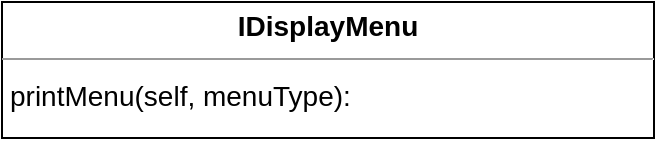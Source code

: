 <mxfile version="22.1.16" type="device">
  <diagram name="Sayfa -1" id="3IBVD5FRzCH4LMVZxe7M">
    <mxGraphModel dx="1290" dy="653" grid="1" gridSize="10" guides="1" tooltips="1" connect="1" arrows="1" fold="1" page="1" pageScale="1" pageWidth="827" pageHeight="1169" math="0" shadow="0">
      <root>
        <mxCell id="0" />
        <mxCell id="1" parent="0" />
        <mxCell id="aPbT878MTZA46fcWrvuC-1" value="&lt;p style=&quot;margin:0px;margin-top:4px;text-align:center;&quot;&gt;&lt;b&gt;IDisplayMenu&lt;/b&gt;&lt;/p&gt;&lt;hr size=&quot;1&quot;&gt;&lt;p style=&quot;margin:0 0 0 4px;line-height:1.6;&quot;&gt; printMenu(self, menuType): &lt;/p&gt;" style="verticalAlign=top;align=left;overflow=fill;fontSize=14;fontFamily=Helvetica;html=1;rounded=0;shadow=0;comic=0;labelBackgroundColor=none;strokeWidth=1;" vertex="1" parent="1">
          <mxGeometry x="230" y="270" width="326" height="68" as="geometry" />
        </mxCell>
      </root>
    </mxGraphModel>
  </diagram>
</mxfile>
